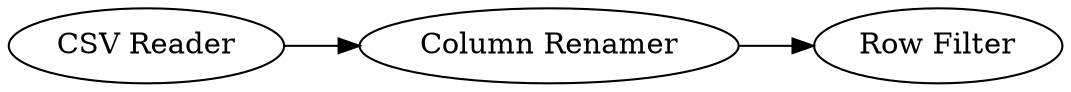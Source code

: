 digraph {
	2 -> 3
	1 -> 2
	1 [label="CSV Reader"]
	3 [label="Row Filter"]
	2 [label="Column Renamer"]
	rankdir=LR
}
